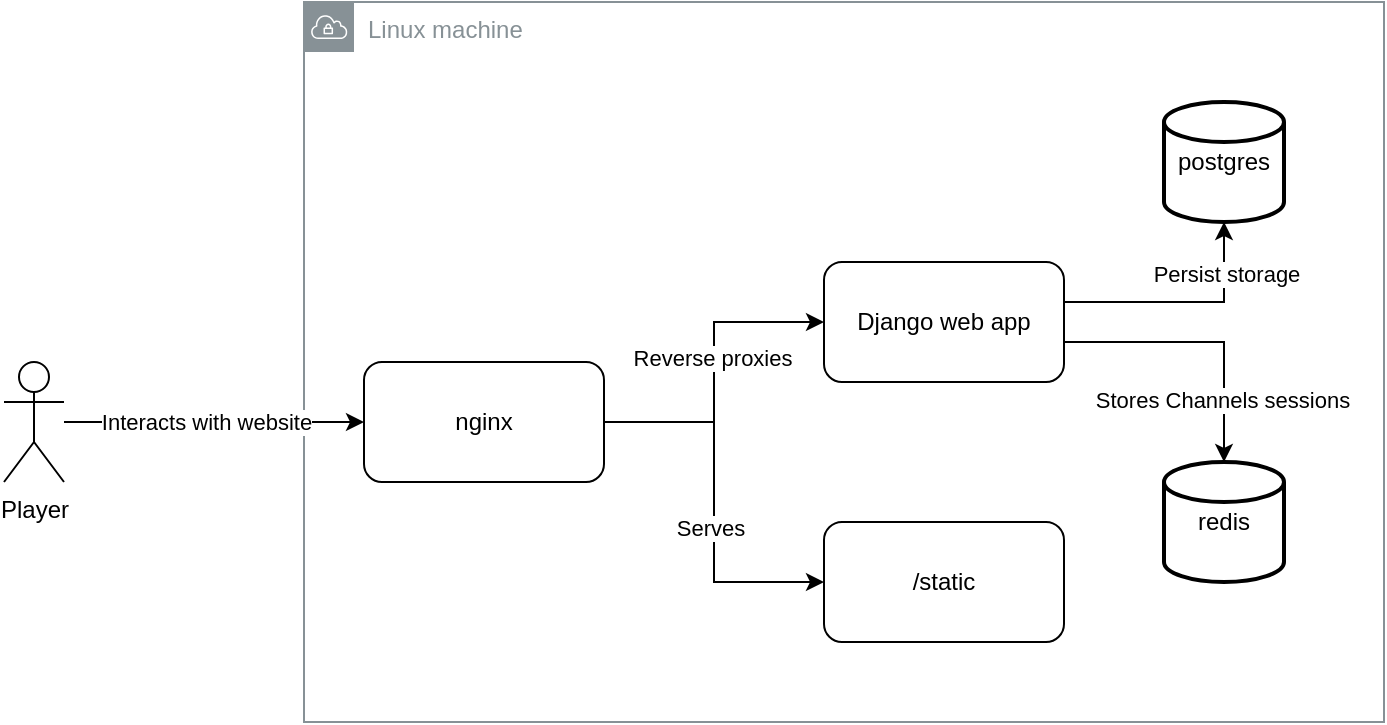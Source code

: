 <mxfile version="26.0.16">
  <diagram name="Page-1" id="LiEaA8Tvn8LkDsZTM2Cr">
    <mxGraphModel dx="1306" dy="823" grid="1" gridSize="10" guides="1" tooltips="1" connect="1" arrows="1" fold="1" page="1" pageScale="1" pageWidth="850" pageHeight="1100" math="0" shadow="0">
      <root>
        <mxCell id="0" />
        <mxCell id="1" parent="0" />
        <mxCell id="c8qr-rYVFeXZm82aAOZV-5" value="Linux machine" style="sketch=0;outlineConnect=0;gradientColor=none;html=1;whiteSpace=wrap;fontSize=12;fontStyle=0;shape=mxgraph.aws4.group;grIcon=mxgraph.aws4.group_vpc;strokeColor=#879196;fillColor=none;verticalAlign=top;align=left;spacingLeft=30;fontColor=#879196;dashed=0;" vertex="1" parent="1">
          <mxGeometry x="160" y="150" width="540" height="360" as="geometry" />
        </mxCell>
        <mxCell id="c8qr-rYVFeXZm82aAOZV-8" style="edgeStyle=orthogonalEdgeStyle;rounded=0;orthogonalLoop=1;jettySize=auto;html=1;" edge="1" parent="1" source="c8qr-rYVFeXZm82aAOZV-1" target="c8qr-rYVFeXZm82aAOZV-3">
          <mxGeometry relative="1" as="geometry">
            <Array as="points">
              <mxPoint x="620" y="300" />
            </Array>
          </mxGeometry>
        </mxCell>
        <mxCell id="c8qr-rYVFeXZm82aAOZV-10" value="Persist storage" style="edgeLabel;html=1;align=center;verticalAlign=middle;resizable=0;points=[];" vertex="1" connectable="0" parent="c8qr-rYVFeXZm82aAOZV-8">
          <mxGeometry x="-0.143" relative="1" as="geometry">
            <mxPoint x="29" y="-14" as="offset" />
          </mxGeometry>
        </mxCell>
        <mxCell id="c8qr-rYVFeXZm82aAOZV-9" style="edgeStyle=orthogonalEdgeStyle;rounded=0;orthogonalLoop=1;jettySize=auto;html=1;" edge="1" parent="1" source="c8qr-rYVFeXZm82aAOZV-1" target="c8qr-rYVFeXZm82aAOZV-2">
          <mxGeometry relative="1" as="geometry">
            <Array as="points">
              <mxPoint x="620" y="320" />
            </Array>
          </mxGeometry>
        </mxCell>
        <mxCell id="c8qr-rYVFeXZm82aAOZV-11" value="Stores Channels sessions" style="edgeLabel;html=1;align=center;verticalAlign=middle;resizable=0;points=[];" vertex="1" connectable="0" parent="c8qr-rYVFeXZm82aAOZV-9">
          <mxGeometry x="0.559" y="-1" relative="1" as="geometry">
            <mxPoint as="offset" />
          </mxGeometry>
        </mxCell>
        <mxCell id="c8qr-rYVFeXZm82aAOZV-1" value="Django web app" style="rounded=1;whiteSpace=wrap;html=1;" vertex="1" parent="1">
          <mxGeometry x="420" y="280" width="120" height="60" as="geometry" />
        </mxCell>
        <mxCell id="c8qr-rYVFeXZm82aAOZV-2" value="redis" style="strokeWidth=2;html=1;shape=mxgraph.flowchart.database;whiteSpace=wrap;" vertex="1" parent="1">
          <mxGeometry x="590" y="380" width="60" height="60" as="geometry" />
        </mxCell>
        <mxCell id="c8qr-rYVFeXZm82aAOZV-3" value="postgres" style="strokeWidth=2;html=1;shape=mxgraph.flowchart.database;whiteSpace=wrap;" vertex="1" parent="1">
          <mxGeometry x="590" y="200" width="60" height="60" as="geometry" />
        </mxCell>
        <mxCell id="c8qr-rYVFeXZm82aAOZV-16" style="edgeStyle=orthogonalEdgeStyle;rounded=0;orthogonalLoop=1;jettySize=auto;html=1;entryX=0;entryY=0.5;entryDx=0;entryDy=0;" edge="1" parent="1" source="c8qr-rYVFeXZm82aAOZV-4" target="c8qr-rYVFeXZm82aAOZV-6">
          <mxGeometry relative="1" as="geometry" />
        </mxCell>
        <mxCell id="c8qr-rYVFeXZm82aAOZV-17" value="Interacts with website" style="edgeLabel;html=1;align=center;verticalAlign=middle;resizable=0;points=[];" vertex="1" connectable="0" parent="c8qr-rYVFeXZm82aAOZV-16">
          <mxGeometry x="-0.235" y="1" relative="1" as="geometry">
            <mxPoint x="13" y="1" as="offset" />
          </mxGeometry>
        </mxCell>
        <mxCell id="c8qr-rYVFeXZm82aAOZV-4" value="Player" style="shape=umlActor;verticalLabelPosition=bottom;verticalAlign=top;html=1;outlineConnect=0;" vertex="1" parent="1">
          <mxGeometry x="10" y="330" width="30" height="60" as="geometry" />
        </mxCell>
        <mxCell id="c8qr-rYVFeXZm82aAOZV-12" style="edgeStyle=orthogonalEdgeStyle;rounded=0;orthogonalLoop=1;jettySize=auto;html=1;entryX=0;entryY=0.5;entryDx=0;entryDy=0;" edge="1" parent="1" source="c8qr-rYVFeXZm82aAOZV-6" target="c8qr-rYVFeXZm82aAOZV-1">
          <mxGeometry relative="1" as="geometry" />
        </mxCell>
        <mxCell id="c8qr-rYVFeXZm82aAOZV-14" value="Reverse proxies" style="edgeLabel;html=1;align=center;verticalAlign=middle;resizable=0;points=[];" vertex="1" connectable="0" parent="c8qr-rYVFeXZm82aAOZV-12">
          <mxGeometry x="0.089" y="1" relative="1" as="geometry">
            <mxPoint as="offset" />
          </mxGeometry>
        </mxCell>
        <mxCell id="c8qr-rYVFeXZm82aAOZV-13" style="edgeStyle=orthogonalEdgeStyle;rounded=0;orthogonalLoop=1;jettySize=auto;html=1;entryX=0;entryY=0.5;entryDx=0;entryDy=0;" edge="1" parent="1" source="c8qr-rYVFeXZm82aAOZV-6" target="c8qr-rYVFeXZm82aAOZV-7">
          <mxGeometry relative="1" as="geometry" />
        </mxCell>
        <mxCell id="c8qr-rYVFeXZm82aAOZV-15" value="Serves" style="edgeLabel;html=1;align=center;verticalAlign=middle;resizable=0;points=[];" vertex="1" connectable="0" parent="c8qr-rYVFeXZm82aAOZV-13">
          <mxGeometry x="0.139" y="-2" relative="1" as="geometry">
            <mxPoint as="offset" />
          </mxGeometry>
        </mxCell>
        <mxCell id="c8qr-rYVFeXZm82aAOZV-6" value="nginx" style="rounded=1;whiteSpace=wrap;html=1;" vertex="1" parent="1">
          <mxGeometry x="190" y="330" width="120" height="60" as="geometry" />
        </mxCell>
        <mxCell id="c8qr-rYVFeXZm82aAOZV-7" value="/static" style="rounded=1;whiteSpace=wrap;html=1;" vertex="1" parent="1">
          <mxGeometry x="420" y="410" width="120" height="60" as="geometry" />
        </mxCell>
      </root>
    </mxGraphModel>
  </diagram>
</mxfile>
